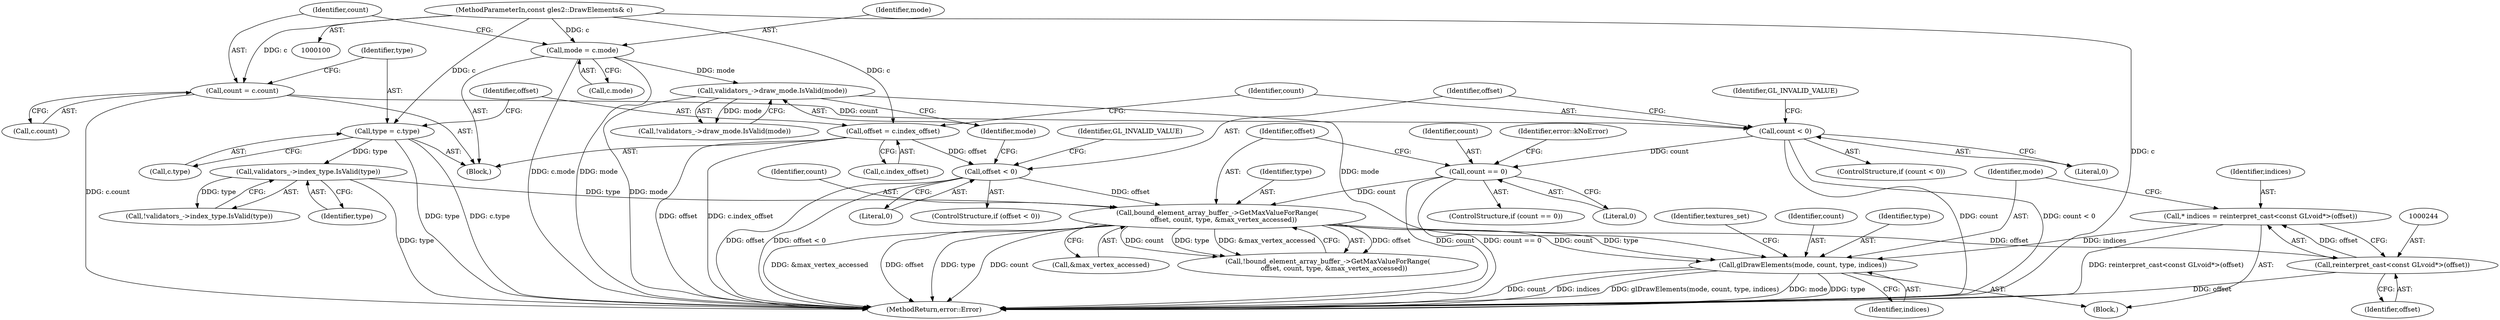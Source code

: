 digraph "0_Chrome_c13e1da62b5f5f0e6fe8c1f769a5a28415415244_0@pointer" {
"1000246" [label="(Call,glDrawElements(mode, count, type, indices))"];
"1000161" [label="(Call,validators_->draw_mode.IsValid(mode))"];
"1000116" [label="(Call,mode = c.mode)"];
"1000102" [label="(MethodParameterIn,const gles2::DrawElements& c)"];
"1000196" [label="(Call,bound_element_array_buffer_->GetMaxValueForRange(\n      offset, count, type, &max_vertex_accessed))"];
"1000150" [label="(Call,offset < 0)"];
"1000134" [label="(Call,offset = c.index_offset)"];
"1000187" [label="(Call,count == 0)"];
"1000140" [label="(Call,count < 0)"];
"1000122" [label="(Call,count = c.count)"];
"1000171" [label="(Call,validators_->index_type.IsValid(type))"];
"1000128" [label="(Call,type = c.type)"];
"1000241" [label="(Call,* indices = reinterpret_cast<const GLvoid*>(offset))"];
"1000243" [label="(Call,reinterpret_cast<const GLvoid*>(offset))"];
"1000242" [label="(Identifier,indices)"];
"1000241" [label="(Call,* indices = reinterpret_cast<const GLvoid*>(offset))"];
"1000103" [label="(Block,)"];
"1000171" [label="(Call,validators_->index_type.IsValid(type))"];
"1000134" [label="(Call,offset = c.index_offset)"];
"1000250" [label="(Identifier,indices)"];
"1000252" [label="(Identifier,textures_set)"];
"1000140" [label="(Call,count < 0)"];
"1000135" [label="(Identifier,offset)"];
"1000198" [label="(Identifier,count)"];
"1000248" [label="(Identifier,count)"];
"1000141" [label="(Identifier,count)"];
"1000199" [label="(Identifier,type)"];
"1000249" [label="(Identifier,type)"];
"1000155" [label="(Identifier,GL_INVALID_VALUE)"];
"1000172" [label="(Identifier,type)"];
"1000245" [label="(Identifier,offset)"];
"1000161" [label="(Call,validators_->draw_mode.IsValid(mode))"];
"1000162" [label="(Identifier,mode)"];
"1000170" [label="(Call,!validators_->index_type.IsValid(type))"];
"1000243" [label="(Call,reinterpret_cast<const GLvoid*>(offset))"];
"1000123" [label="(Identifier,count)"];
"1000150" [label="(Call,offset < 0)"];
"1000246" [label="(Call,glDrawElements(mode, count, type, indices))"];
"1000128" [label="(Call,type = c.type)"];
"1000195" [label="(Call,!bound_element_array_buffer_->GetMaxValueForRange(\n      offset, count, type, &max_vertex_accessed))"];
"1000197" [label="(Identifier,offset)"];
"1000124" [label="(Call,c.count)"];
"1000149" [label="(ControlStructure,if (offset < 0))"];
"1000188" [label="(Identifier,count)"];
"1000192" [label="(Identifier,error::kNoError)"];
"1000152" [label="(Literal,0)"];
"1000136" [label="(Call,c.index_offset)"];
"1000234" [label="(Block,)"];
"1000186" [label="(ControlStructure,if (count == 0))"];
"1000118" [label="(Call,c.mode)"];
"1000189" [label="(Literal,0)"];
"1000129" [label="(Identifier,type)"];
"1000145" [label="(Identifier,GL_INVALID_VALUE)"];
"1000274" [label="(MethodReturn,error::Error)"];
"1000139" [label="(ControlStructure,if (count < 0))"];
"1000247" [label="(Identifier,mode)"];
"1000102" [label="(MethodParameterIn,const gles2::DrawElements& c)"];
"1000196" [label="(Call,bound_element_array_buffer_->GetMaxValueForRange(\n      offset, count, type, &max_vertex_accessed))"];
"1000116" [label="(Call,mode = c.mode)"];
"1000117" [label="(Identifier,mode)"];
"1000187" [label="(Call,count == 0)"];
"1000160" [label="(Call,!validators_->draw_mode.IsValid(mode))"];
"1000142" [label="(Literal,0)"];
"1000130" [label="(Call,c.type)"];
"1000151" [label="(Identifier,offset)"];
"1000200" [label="(Call,&max_vertex_accessed)"];
"1000122" [label="(Call,count = c.count)"];
"1000246" -> "1000234"  [label="AST: "];
"1000246" -> "1000250"  [label="CFG: "];
"1000247" -> "1000246"  [label="AST: "];
"1000248" -> "1000246"  [label="AST: "];
"1000249" -> "1000246"  [label="AST: "];
"1000250" -> "1000246"  [label="AST: "];
"1000252" -> "1000246"  [label="CFG: "];
"1000246" -> "1000274"  [label="DDG: count"];
"1000246" -> "1000274"  [label="DDG: indices"];
"1000246" -> "1000274"  [label="DDG: glDrawElements(mode, count, type, indices)"];
"1000246" -> "1000274"  [label="DDG: mode"];
"1000246" -> "1000274"  [label="DDG: type"];
"1000161" -> "1000246"  [label="DDG: mode"];
"1000196" -> "1000246"  [label="DDG: count"];
"1000196" -> "1000246"  [label="DDG: type"];
"1000241" -> "1000246"  [label="DDG: indices"];
"1000161" -> "1000160"  [label="AST: "];
"1000161" -> "1000162"  [label="CFG: "];
"1000162" -> "1000161"  [label="AST: "];
"1000160" -> "1000161"  [label="CFG: "];
"1000161" -> "1000274"  [label="DDG: mode"];
"1000161" -> "1000160"  [label="DDG: mode"];
"1000116" -> "1000161"  [label="DDG: mode"];
"1000116" -> "1000103"  [label="AST: "];
"1000116" -> "1000118"  [label="CFG: "];
"1000117" -> "1000116"  [label="AST: "];
"1000118" -> "1000116"  [label="AST: "];
"1000123" -> "1000116"  [label="CFG: "];
"1000116" -> "1000274"  [label="DDG: mode"];
"1000116" -> "1000274"  [label="DDG: c.mode"];
"1000102" -> "1000116"  [label="DDG: c"];
"1000102" -> "1000100"  [label="AST: "];
"1000102" -> "1000274"  [label="DDG: c"];
"1000102" -> "1000122"  [label="DDG: c"];
"1000102" -> "1000128"  [label="DDG: c"];
"1000102" -> "1000134"  [label="DDG: c"];
"1000196" -> "1000195"  [label="AST: "];
"1000196" -> "1000200"  [label="CFG: "];
"1000197" -> "1000196"  [label="AST: "];
"1000198" -> "1000196"  [label="AST: "];
"1000199" -> "1000196"  [label="AST: "];
"1000200" -> "1000196"  [label="AST: "];
"1000195" -> "1000196"  [label="CFG: "];
"1000196" -> "1000274"  [label="DDG: &max_vertex_accessed"];
"1000196" -> "1000274"  [label="DDG: offset"];
"1000196" -> "1000274"  [label="DDG: type"];
"1000196" -> "1000274"  [label="DDG: count"];
"1000196" -> "1000195"  [label="DDG: offset"];
"1000196" -> "1000195"  [label="DDG: count"];
"1000196" -> "1000195"  [label="DDG: type"];
"1000196" -> "1000195"  [label="DDG: &max_vertex_accessed"];
"1000150" -> "1000196"  [label="DDG: offset"];
"1000187" -> "1000196"  [label="DDG: count"];
"1000171" -> "1000196"  [label="DDG: type"];
"1000196" -> "1000243"  [label="DDG: offset"];
"1000150" -> "1000149"  [label="AST: "];
"1000150" -> "1000152"  [label="CFG: "];
"1000151" -> "1000150"  [label="AST: "];
"1000152" -> "1000150"  [label="AST: "];
"1000155" -> "1000150"  [label="CFG: "];
"1000162" -> "1000150"  [label="CFG: "];
"1000150" -> "1000274"  [label="DDG: offset"];
"1000150" -> "1000274"  [label="DDG: offset < 0"];
"1000134" -> "1000150"  [label="DDG: offset"];
"1000134" -> "1000103"  [label="AST: "];
"1000134" -> "1000136"  [label="CFG: "];
"1000135" -> "1000134"  [label="AST: "];
"1000136" -> "1000134"  [label="AST: "];
"1000141" -> "1000134"  [label="CFG: "];
"1000134" -> "1000274"  [label="DDG: offset"];
"1000134" -> "1000274"  [label="DDG: c.index_offset"];
"1000187" -> "1000186"  [label="AST: "];
"1000187" -> "1000189"  [label="CFG: "];
"1000188" -> "1000187"  [label="AST: "];
"1000189" -> "1000187"  [label="AST: "];
"1000192" -> "1000187"  [label="CFG: "];
"1000197" -> "1000187"  [label="CFG: "];
"1000187" -> "1000274"  [label="DDG: count"];
"1000187" -> "1000274"  [label="DDG: count == 0"];
"1000140" -> "1000187"  [label="DDG: count"];
"1000140" -> "1000139"  [label="AST: "];
"1000140" -> "1000142"  [label="CFG: "];
"1000141" -> "1000140"  [label="AST: "];
"1000142" -> "1000140"  [label="AST: "];
"1000145" -> "1000140"  [label="CFG: "];
"1000151" -> "1000140"  [label="CFG: "];
"1000140" -> "1000274"  [label="DDG: count"];
"1000140" -> "1000274"  [label="DDG: count < 0"];
"1000122" -> "1000140"  [label="DDG: count"];
"1000122" -> "1000103"  [label="AST: "];
"1000122" -> "1000124"  [label="CFG: "];
"1000123" -> "1000122"  [label="AST: "];
"1000124" -> "1000122"  [label="AST: "];
"1000129" -> "1000122"  [label="CFG: "];
"1000122" -> "1000274"  [label="DDG: c.count"];
"1000171" -> "1000170"  [label="AST: "];
"1000171" -> "1000172"  [label="CFG: "];
"1000172" -> "1000171"  [label="AST: "];
"1000170" -> "1000171"  [label="CFG: "];
"1000171" -> "1000274"  [label="DDG: type"];
"1000171" -> "1000170"  [label="DDG: type"];
"1000128" -> "1000171"  [label="DDG: type"];
"1000128" -> "1000103"  [label="AST: "];
"1000128" -> "1000130"  [label="CFG: "];
"1000129" -> "1000128"  [label="AST: "];
"1000130" -> "1000128"  [label="AST: "];
"1000135" -> "1000128"  [label="CFG: "];
"1000128" -> "1000274"  [label="DDG: c.type"];
"1000128" -> "1000274"  [label="DDG: type"];
"1000241" -> "1000234"  [label="AST: "];
"1000241" -> "1000243"  [label="CFG: "];
"1000242" -> "1000241"  [label="AST: "];
"1000243" -> "1000241"  [label="AST: "];
"1000247" -> "1000241"  [label="CFG: "];
"1000241" -> "1000274"  [label="DDG: reinterpret_cast<const GLvoid*>(offset)"];
"1000243" -> "1000241"  [label="DDG: offset"];
"1000243" -> "1000245"  [label="CFG: "];
"1000244" -> "1000243"  [label="AST: "];
"1000245" -> "1000243"  [label="AST: "];
"1000243" -> "1000274"  [label="DDG: offset"];
}
